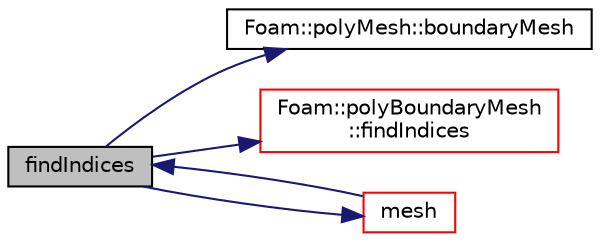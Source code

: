 digraph "findIndices"
{
  bgcolor="transparent";
  edge [fontname="Helvetica",fontsize="10",labelfontname="Helvetica",labelfontsize="10"];
  node [fontname="Helvetica",fontsize="10",shape=record];
  rankdir="LR";
  Node445 [label="findIndices",height=0.2,width=0.4,color="black", fillcolor="grey75", style="filled", fontcolor="black"];
  Node445 -> Node446 [color="midnightblue",fontsize="10",style="solid",fontname="Helvetica"];
  Node446 [label="Foam::polyMesh::boundaryMesh",height=0.2,width=0.4,color="black",URL="$a28565.html#a9f2b68c134340291eda6197f47f25484",tooltip="Return boundary mesh. "];
  Node445 -> Node447 [color="midnightblue",fontsize="10",style="solid",fontname="Helvetica"];
  Node447 [label="Foam::polyBoundaryMesh\l::findIndices",height=0.2,width=0.4,color="red",URL="$a28557.html#a3e15652c7db41cd0638d8a95cc9075e5",tooltip="Return patch indices for all matches. Optionally matches patchGroups. "];
  Node445 -> Node505 [color="midnightblue",fontsize="10",style="solid",fontname="Helvetica"];
  Node505 [label="mesh",height=0.2,width=0.4,color="red",URL="$a23589.html#a470f06cfb9b6ee887cd85d63de275607",tooltip="Return the mesh reference. "];
  Node505 -> Node445 [color="midnightblue",fontsize="10",style="solid",fontname="Helvetica"];
}
